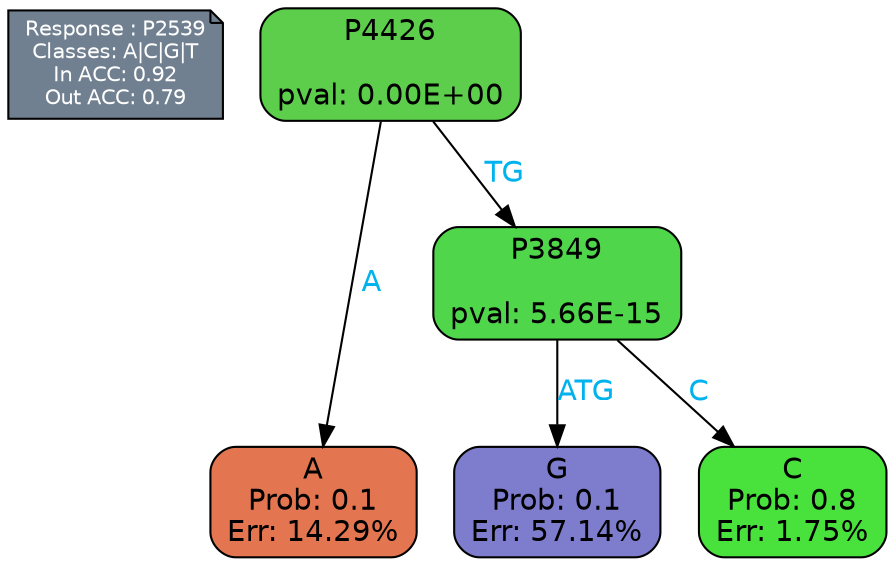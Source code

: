 digraph Tree {
node [shape=box, style="filled, rounded", color="black", fontname=helvetica] ;
graph [ranksep=equally, splines=polylines, bgcolor=transparent, dpi=600] ;
edge [fontname=helvetica] ;
LEGEND [label="Response : P2539
Classes: A|C|G|T
In ACC: 0.92
Out ACC: 0.79
",shape=note,align=left,style=filled,fillcolor="slategray",fontcolor="white",fontsize=10];1 [label="P4426

pval: 0.00E+00", fillcolor="#5dcd4c"] ;
2 [label="A
Prob: 0.1
Err: 14.29%", fillcolor="#e37651"] ;
3 [label="P3849

pval: 5.66E-15", fillcolor="#4fd64b"] ;
4 [label="G
Prob: 0.1
Err: 57.14%", fillcolor="#7e7ccc"] ;
5 [label="C
Prob: 0.8
Err: 1.75%", fillcolor="#49e13c"] ;
1 -> 2 [label="A",fontcolor=deepskyblue2] ;
1 -> 3 [label="TG",fontcolor=deepskyblue2] ;
3 -> 4 [label="ATG",fontcolor=deepskyblue2] ;
3 -> 5 [label="C",fontcolor=deepskyblue2] ;
{rank = same; 2;4;5;}{rank = same; LEGEND;1;}}